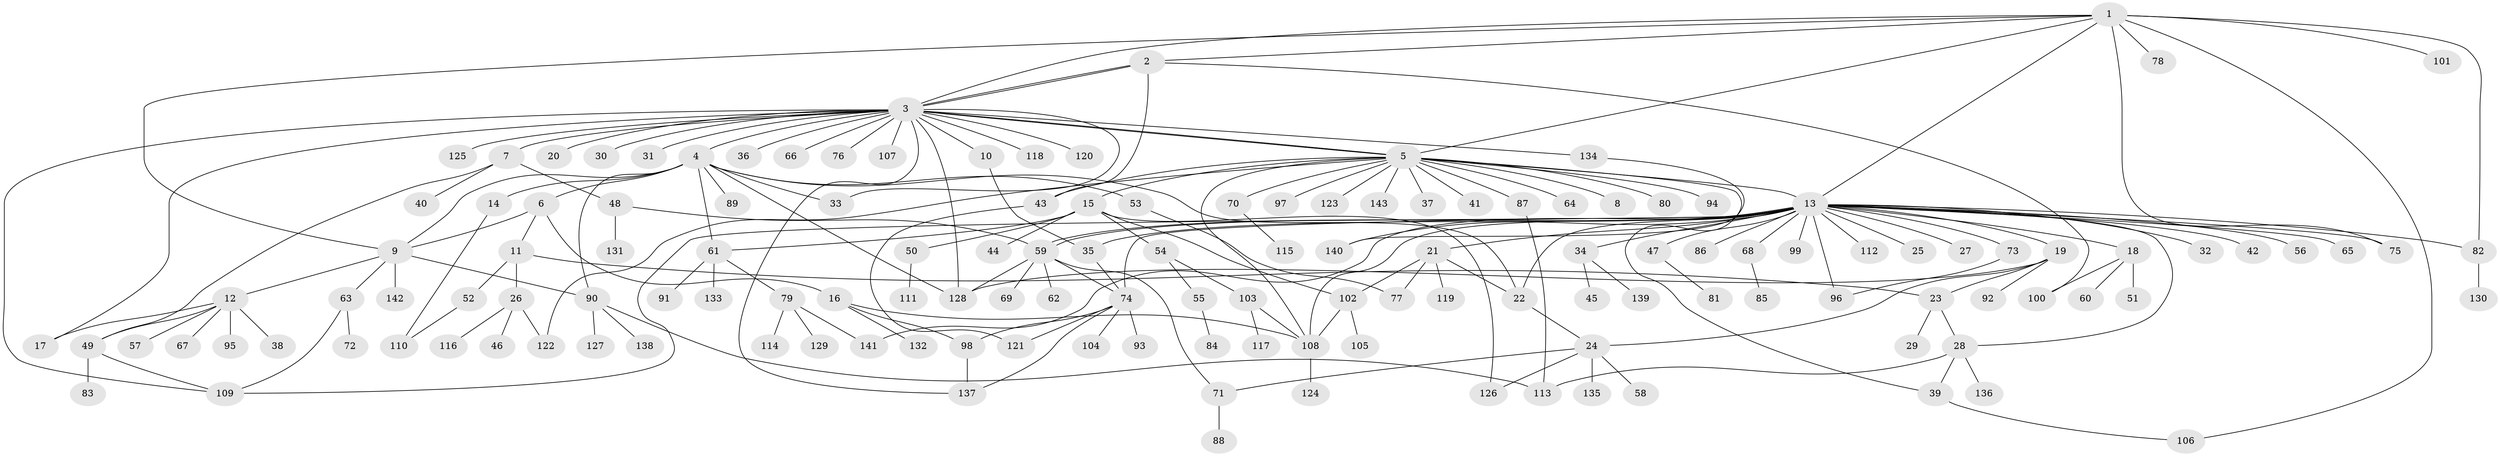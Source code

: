 // coarse degree distribution, {34: 0.009523809523809525, 6: 0.05714285714285714, 23: 0.009523809523809525, 10: 0.009523809523809525, 18: 0.009523809523809525, 4: 0.0761904761904762, 1: 0.5333333333333333, 3: 0.08571428571428572, 2: 0.1523809523809524, 7: 0.01904761904761905, 5: 0.0380952380952381}
// Generated by graph-tools (version 1.1) at 2025/51/02/27/25 19:51:54]
// undirected, 143 vertices, 195 edges
graph export_dot {
graph [start="1"]
  node [color=gray90,style=filled];
  1;
  2;
  3;
  4;
  5;
  6;
  7;
  8;
  9;
  10;
  11;
  12;
  13;
  14;
  15;
  16;
  17;
  18;
  19;
  20;
  21;
  22;
  23;
  24;
  25;
  26;
  27;
  28;
  29;
  30;
  31;
  32;
  33;
  34;
  35;
  36;
  37;
  38;
  39;
  40;
  41;
  42;
  43;
  44;
  45;
  46;
  47;
  48;
  49;
  50;
  51;
  52;
  53;
  54;
  55;
  56;
  57;
  58;
  59;
  60;
  61;
  62;
  63;
  64;
  65;
  66;
  67;
  68;
  69;
  70;
  71;
  72;
  73;
  74;
  75;
  76;
  77;
  78;
  79;
  80;
  81;
  82;
  83;
  84;
  85;
  86;
  87;
  88;
  89;
  90;
  91;
  92;
  93;
  94;
  95;
  96;
  97;
  98;
  99;
  100;
  101;
  102;
  103;
  104;
  105;
  106;
  107;
  108;
  109;
  110;
  111;
  112;
  113;
  114;
  115;
  116;
  117;
  118;
  119;
  120;
  121;
  122;
  123;
  124;
  125;
  126;
  127;
  128;
  129;
  130;
  131;
  132;
  133;
  134;
  135;
  136;
  137;
  138;
  139;
  140;
  141;
  142;
  143;
  1 -- 2;
  1 -- 3;
  1 -- 5;
  1 -- 9;
  1 -- 13;
  1 -- 75;
  1 -- 78;
  1 -- 82;
  1 -- 101;
  1 -- 106;
  2 -- 3;
  2 -- 3;
  2 -- 43;
  2 -- 100;
  3 -- 4;
  3 -- 5;
  3 -- 5;
  3 -- 7;
  3 -- 10;
  3 -- 17;
  3 -- 20;
  3 -- 30;
  3 -- 31;
  3 -- 33;
  3 -- 36;
  3 -- 66;
  3 -- 76;
  3 -- 107;
  3 -- 109;
  3 -- 118;
  3 -- 120;
  3 -- 125;
  3 -- 128;
  3 -- 134;
  3 -- 137;
  4 -- 6;
  4 -- 9;
  4 -- 14;
  4 -- 22;
  4 -- 33;
  4 -- 53;
  4 -- 61;
  4 -- 89;
  4 -- 90;
  4 -- 128;
  5 -- 8;
  5 -- 13;
  5 -- 15;
  5 -- 37;
  5 -- 39;
  5 -- 41;
  5 -- 43;
  5 -- 64;
  5 -- 70;
  5 -- 80;
  5 -- 87;
  5 -- 94;
  5 -- 97;
  5 -- 108;
  5 -- 122;
  5 -- 123;
  5 -- 143;
  6 -- 9;
  6 -- 11;
  6 -- 16;
  7 -- 40;
  7 -- 48;
  7 -- 49;
  9 -- 12;
  9 -- 63;
  9 -- 90;
  9 -- 142;
  10 -- 35;
  11 -- 23;
  11 -- 26;
  11 -- 52;
  12 -- 17;
  12 -- 38;
  12 -- 49;
  12 -- 57;
  12 -- 67;
  12 -- 95;
  13 -- 18;
  13 -- 19;
  13 -- 21;
  13 -- 22;
  13 -- 25;
  13 -- 27;
  13 -- 28;
  13 -- 32;
  13 -- 34;
  13 -- 35;
  13 -- 42;
  13 -- 47;
  13 -- 56;
  13 -- 59;
  13 -- 59;
  13 -- 65;
  13 -- 68;
  13 -- 73;
  13 -- 74;
  13 -- 75;
  13 -- 82;
  13 -- 86;
  13 -- 96;
  13 -- 99;
  13 -- 108;
  13 -- 109;
  13 -- 112;
  13 -- 140;
  13 -- 141;
  14 -- 110;
  15 -- 44;
  15 -- 50;
  15 -- 54;
  15 -- 61;
  15 -- 102;
  15 -- 126;
  16 -- 98;
  16 -- 108;
  16 -- 132;
  18 -- 51;
  18 -- 60;
  18 -- 100;
  19 -- 23;
  19 -- 24;
  19 -- 92;
  19 -- 128;
  21 -- 22;
  21 -- 77;
  21 -- 102;
  21 -- 119;
  22 -- 24;
  23 -- 28;
  23 -- 29;
  24 -- 58;
  24 -- 71;
  24 -- 126;
  24 -- 135;
  26 -- 46;
  26 -- 116;
  26 -- 122;
  28 -- 39;
  28 -- 113;
  28 -- 136;
  34 -- 45;
  34 -- 139;
  35 -- 74;
  39 -- 106;
  43 -- 121;
  47 -- 81;
  48 -- 59;
  48 -- 131;
  49 -- 83;
  49 -- 109;
  50 -- 111;
  52 -- 110;
  53 -- 77;
  54 -- 55;
  54 -- 103;
  55 -- 84;
  59 -- 62;
  59 -- 69;
  59 -- 71;
  59 -- 74;
  59 -- 128;
  61 -- 79;
  61 -- 91;
  61 -- 133;
  63 -- 72;
  63 -- 109;
  68 -- 85;
  70 -- 115;
  71 -- 88;
  73 -- 96;
  74 -- 93;
  74 -- 98;
  74 -- 104;
  74 -- 121;
  74 -- 137;
  79 -- 114;
  79 -- 129;
  79 -- 141;
  82 -- 130;
  87 -- 113;
  90 -- 113;
  90 -- 127;
  90 -- 138;
  98 -- 137;
  102 -- 105;
  102 -- 108;
  103 -- 108;
  103 -- 117;
  108 -- 124;
  134 -- 140;
}
